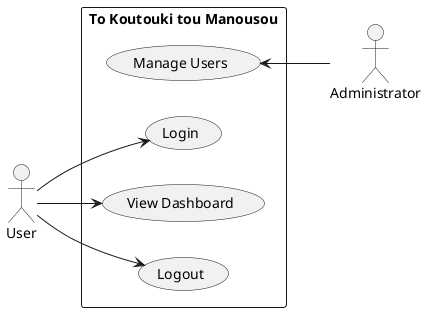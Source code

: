 @startuml

left to right direction

actor "User" as usr
actor "Administrator" as admin

rectangle "To Koutouki tou Manousou" {
  usecase "Login" as UC1
  usecase "View Dashboard" as UC2
  usecase "Logout" as UC3
  usecase "Manage Users" as UC4
}

usr --> UC1
usr --> UC2
usr --> UC3
admin -up-> UC4

@enduml
